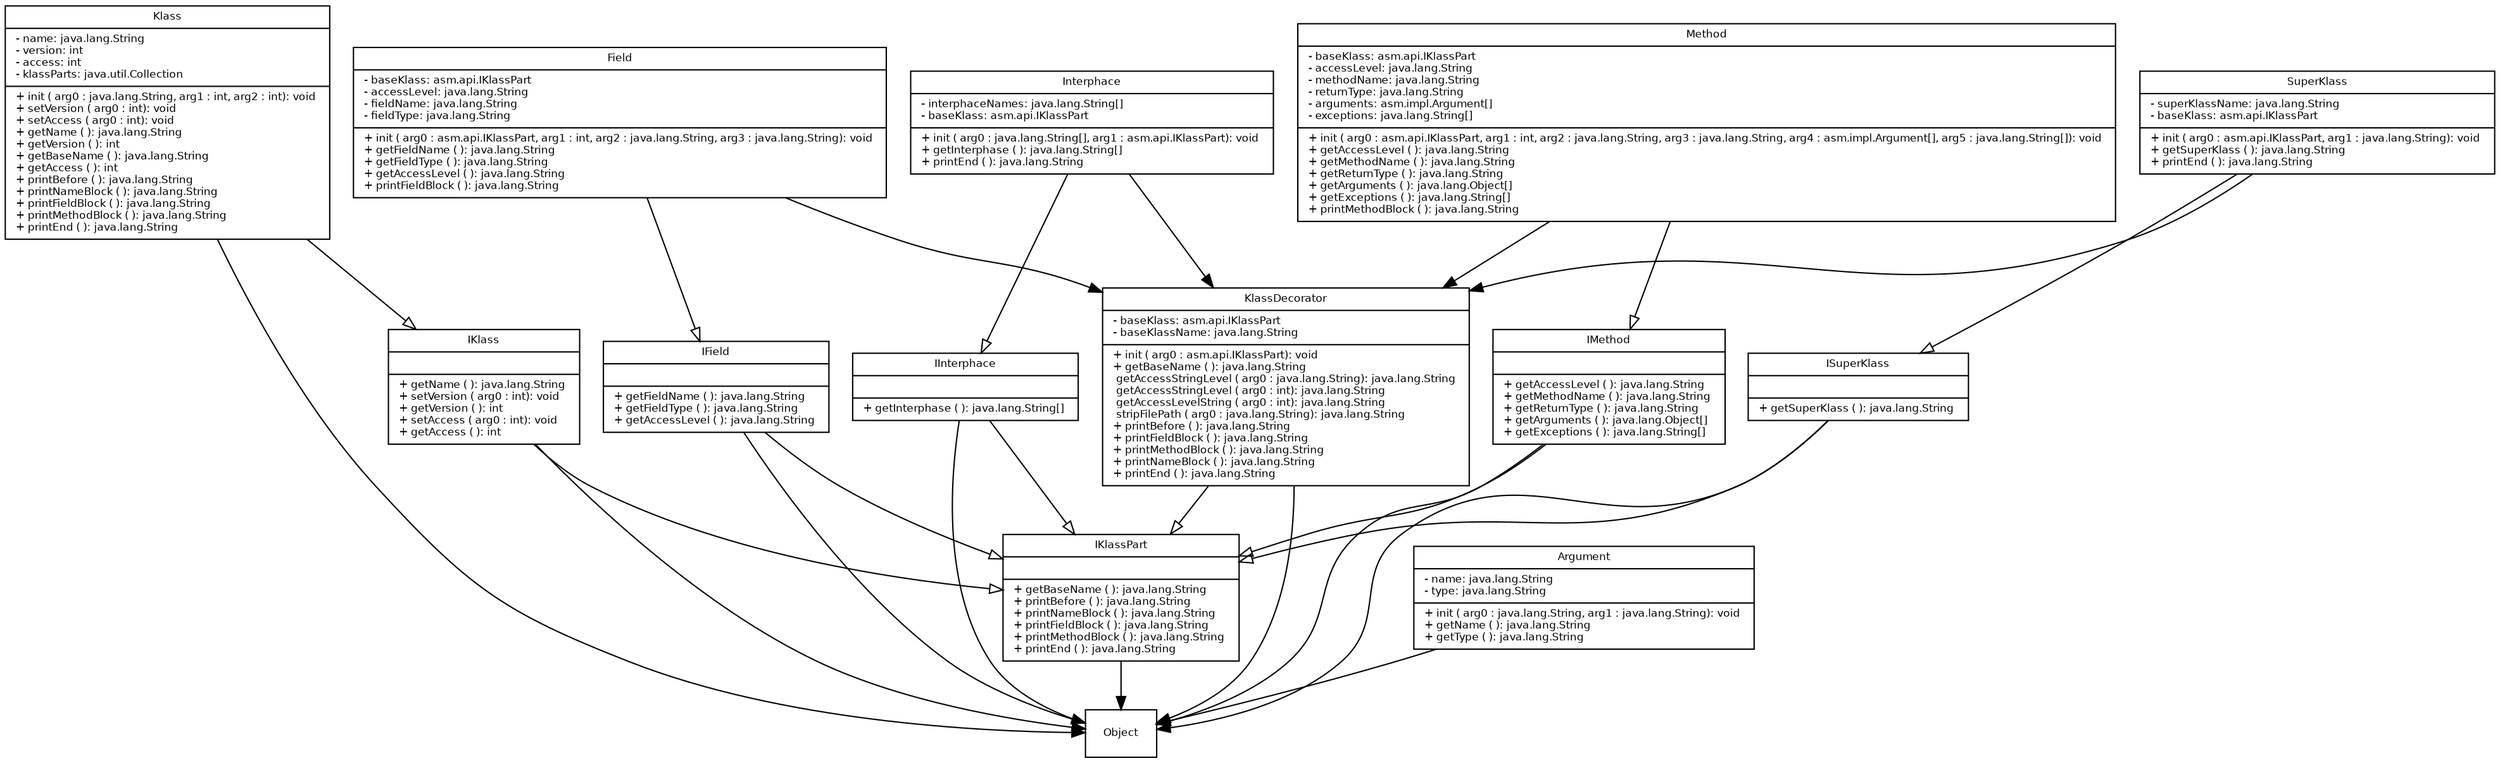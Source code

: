 digraph G {
    fontname = "Bitstream Vera Sans"
    fontsize = 8

    node [
    fontname = "Bitstream Vera Sans"
    fontsize = 8
    shape = "record"
    ]

    edge [
    fontname = "Bitstream Vera Sans"
    fontsize = 8
    ]
IField [ 
 label = " { IField||+ getFieldName ( ): java.lang.String \l+ getFieldType ( ): java.lang.String \l+ getAccessLevel ( ): java.lang.String \l 
 } " 
 ]
 edge [ 
  arrowhead = "normal" 
 ] 
 IField -> Object 
 edge [ 
 arrowhead = "empty" 
 ] 
  IField -> IKlassPart 
IInterphace [ 
 label = " { IInterphace||+ getInterphase ( ): java.lang.String[] \l 
 } " 
 ]
 edge [ 
  arrowhead = "normal" 
 ] 
 IInterphace -> Object 
 edge [ 
 arrowhead = "empty" 
 ] 
  IInterphace -> IKlassPart 
IKlass [ 
 label = " { IKlass||+ getName ( ): java.lang.String \l+ setVersion ( arg0 : int): void \l+ getVersion ( ): int \l+ setAccess ( arg0 : int): void \l+ getAccess ( ): int \l 
 } " 
 ]
 edge [ 
  arrowhead = "normal" 
 ] 
 IKlass -> Object 
 edge [ 
 arrowhead = "empty" 
 ] 
  IKlass -> IKlassPart 
IKlassPart [ 
 label = " { IKlassPart||+ getBaseName ( ): java.lang.String \l+ printBefore ( ): java.lang.String \l+ printNameBlock ( ): java.lang.String \l+ printFieldBlock ( ): java.lang.String \l+ printMethodBlock ( ): java.lang.String \l+ printEnd ( ): java.lang.String \l 
 } " 
 ]
 edge [ 
  arrowhead = "normal" 
 ] 
 IKlassPart -> Object 
IMethod [ 
 label = " { IMethod||+ getAccessLevel ( ): java.lang.String \l+ getMethodName ( ): java.lang.String \l+ getReturnType ( ): java.lang.String \l+ getArguments ( ): java.lang.Object[] \l+ getExceptions ( ): java.lang.String[] \l 
 } " 
 ]
 edge [ 
  arrowhead = "normal" 
 ] 
 IMethod -> Object 
 edge [ 
 arrowhead = "empty" 
 ] 
  IMethod -> IKlassPart 
ISuperKlass [ 
 label = " { ISuperKlass||+ getSuperKlass ( ): java.lang.String \l 
 } " 
 ]
 edge [ 
  arrowhead = "normal" 
 ] 
 ISuperKlass -> Object 
 edge [ 
 arrowhead = "empty" 
 ] 
  ISuperKlass -> IKlassPart 
Field [ 
 label = " { Field|- baseKlass: asm.api.IKlassPart \l- accessLevel: java.lang.String \l- fieldName: java.lang.String \l- fieldType: java.lang.String \l|+ init ( arg0 : asm.api.IKlassPart, arg1 : int, arg2 : java.lang.String, arg3 : java.lang.String): void \l+ getFieldName ( ): java.lang.String \l+ getFieldType ( ): java.lang.String \l+ getAccessLevel ( ): java.lang.String \l+ printFieldBlock ( ): java.lang.String \l 
 } " 
 ]
 edge [ 
  arrowhead = "normal" 
 ] 
 Field -> KlassDecorator 
 edge [ 
 arrowhead = "empty" 
 ] 
  Field -> IField 
Interphace [ 
 label = " { Interphace|- interphaceNames: java.lang.String[] \l- baseKlass: asm.api.IKlassPart \l|+ init ( arg0 : java.lang.String[], arg1 : asm.api.IKlassPart): void \l+ getInterphase ( ): java.lang.String[] \l+ printEnd ( ): java.lang.String \l 
 } " 
 ]
 edge [ 
  arrowhead = "normal" 
 ] 
 Interphace -> KlassDecorator 
 edge [ 
 arrowhead = "empty" 
 ] 
  Interphace -> IInterphace 
Klass [ 
 label = " { Klass|- name: java.lang.String \l- version: int \l- access: int \l- klassParts: java.util.Collection \l|+ init ( arg0 : java.lang.String, arg1 : int, arg2 : int): void \l+ setVersion ( arg0 : int): void \l+ setAccess ( arg0 : int): void \l+ getName ( ): java.lang.String \l+ getVersion ( ): int \l+ getBaseName ( ): java.lang.String \l+ getAccess ( ): int \l+ printBefore ( ): java.lang.String \l+ printNameBlock ( ): java.lang.String \l+ printFieldBlock ( ): java.lang.String \l+ printMethodBlock ( ): java.lang.String \l+ printEnd ( ): java.lang.String \l 
 } " 
 ]
 edge [ 
  arrowhead = "normal" 
 ] 
 Klass -> Object 
 edge [ 
 arrowhead = "empty" 
 ] 
  Klass -> IKlass 
KlassDecorator [ 
 label = " { KlassDecorator|- baseKlass: asm.api.IKlassPart \l- baseKlassName: java.lang.String \l|+ init ( arg0 : asm.api.IKlassPart): void \l+ getBaseName ( ): java.lang.String \l getAccessStringLevel ( arg0 : java.lang.String): java.lang.String \l getAccessStringLevel ( arg0 : int): java.lang.String \l getAccessLevelString ( arg0 : int): java.lang.String \l stripFilePath ( arg0 : java.lang.String): java.lang.String \l+ printBefore ( ): java.lang.String \l+ printFieldBlock ( ): java.lang.String \l+ printMethodBlock ( ): java.lang.String \l+ printNameBlock ( ): java.lang.String \l+ printEnd ( ): java.lang.String \l 
 } " 
 ]
 edge [ 
  arrowhead = "normal" 
 ] 
 KlassDecorator -> Object 
 edge [ 
 arrowhead = "empty" 
 ] 
  KlassDecorator -> IKlassPart 
Argument [ 
 label = " { Argument|- name: java.lang.String \l- type: java.lang.String \l|+ init ( arg0 : java.lang.String, arg1 : java.lang.String): void \l+ getName ( ): java.lang.String \l+ getType ( ): java.lang.String \l 
 } " 
 ]
 edge [ 
  arrowhead = "normal" 
 ] 
 Argument -> Object 
Method [ 
 label = " { Method|- baseKlass: asm.api.IKlassPart \l- accessLevel: java.lang.String \l- methodName: java.lang.String \l- returnType: java.lang.String \l- arguments: asm.impl.Argument[] \l- exceptions: java.lang.String[] \l|+ init ( arg0 : asm.api.IKlassPart, arg1 : int, arg2 : java.lang.String, arg3 : java.lang.String, arg4 : asm.impl.Argument[], arg5 : java.lang.String[]): void \l+ getAccessLevel ( ): java.lang.String \l+ getMethodName ( ): java.lang.String \l+ getReturnType ( ): java.lang.String \l+ getArguments ( ): java.lang.Object[] \l+ getExceptions ( ): java.lang.String[] \l+ printMethodBlock ( ): java.lang.String \l 
 } " 
 ]
 edge [ 
  arrowhead = "normal" 
 ] 
 Method -> KlassDecorator 
 edge [ 
 arrowhead = "empty" 
 ] 
  Method -> IMethod 
SuperKlass [ 
 label = " { SuperKlass|- superKlassName: java.lang.String \l- baseKlass: asm.api.IKlassPart \l|+ init ( arg0 : asm.api.IKlassPart, arg1 : java.lang.String): void \l+ getSuperKlass ( ): java.lang.String \l+ printEnd ( ): java.lang.String \l 
 } " 
 ]
 edge [ 
  arrowhead = "normal" 
 ] 
 SuperKlass -> KlassDecorator 
 edge [ 
 arrowhead = "empty" 
 ] 
  SuperKlass -> ISuperKlass 
}